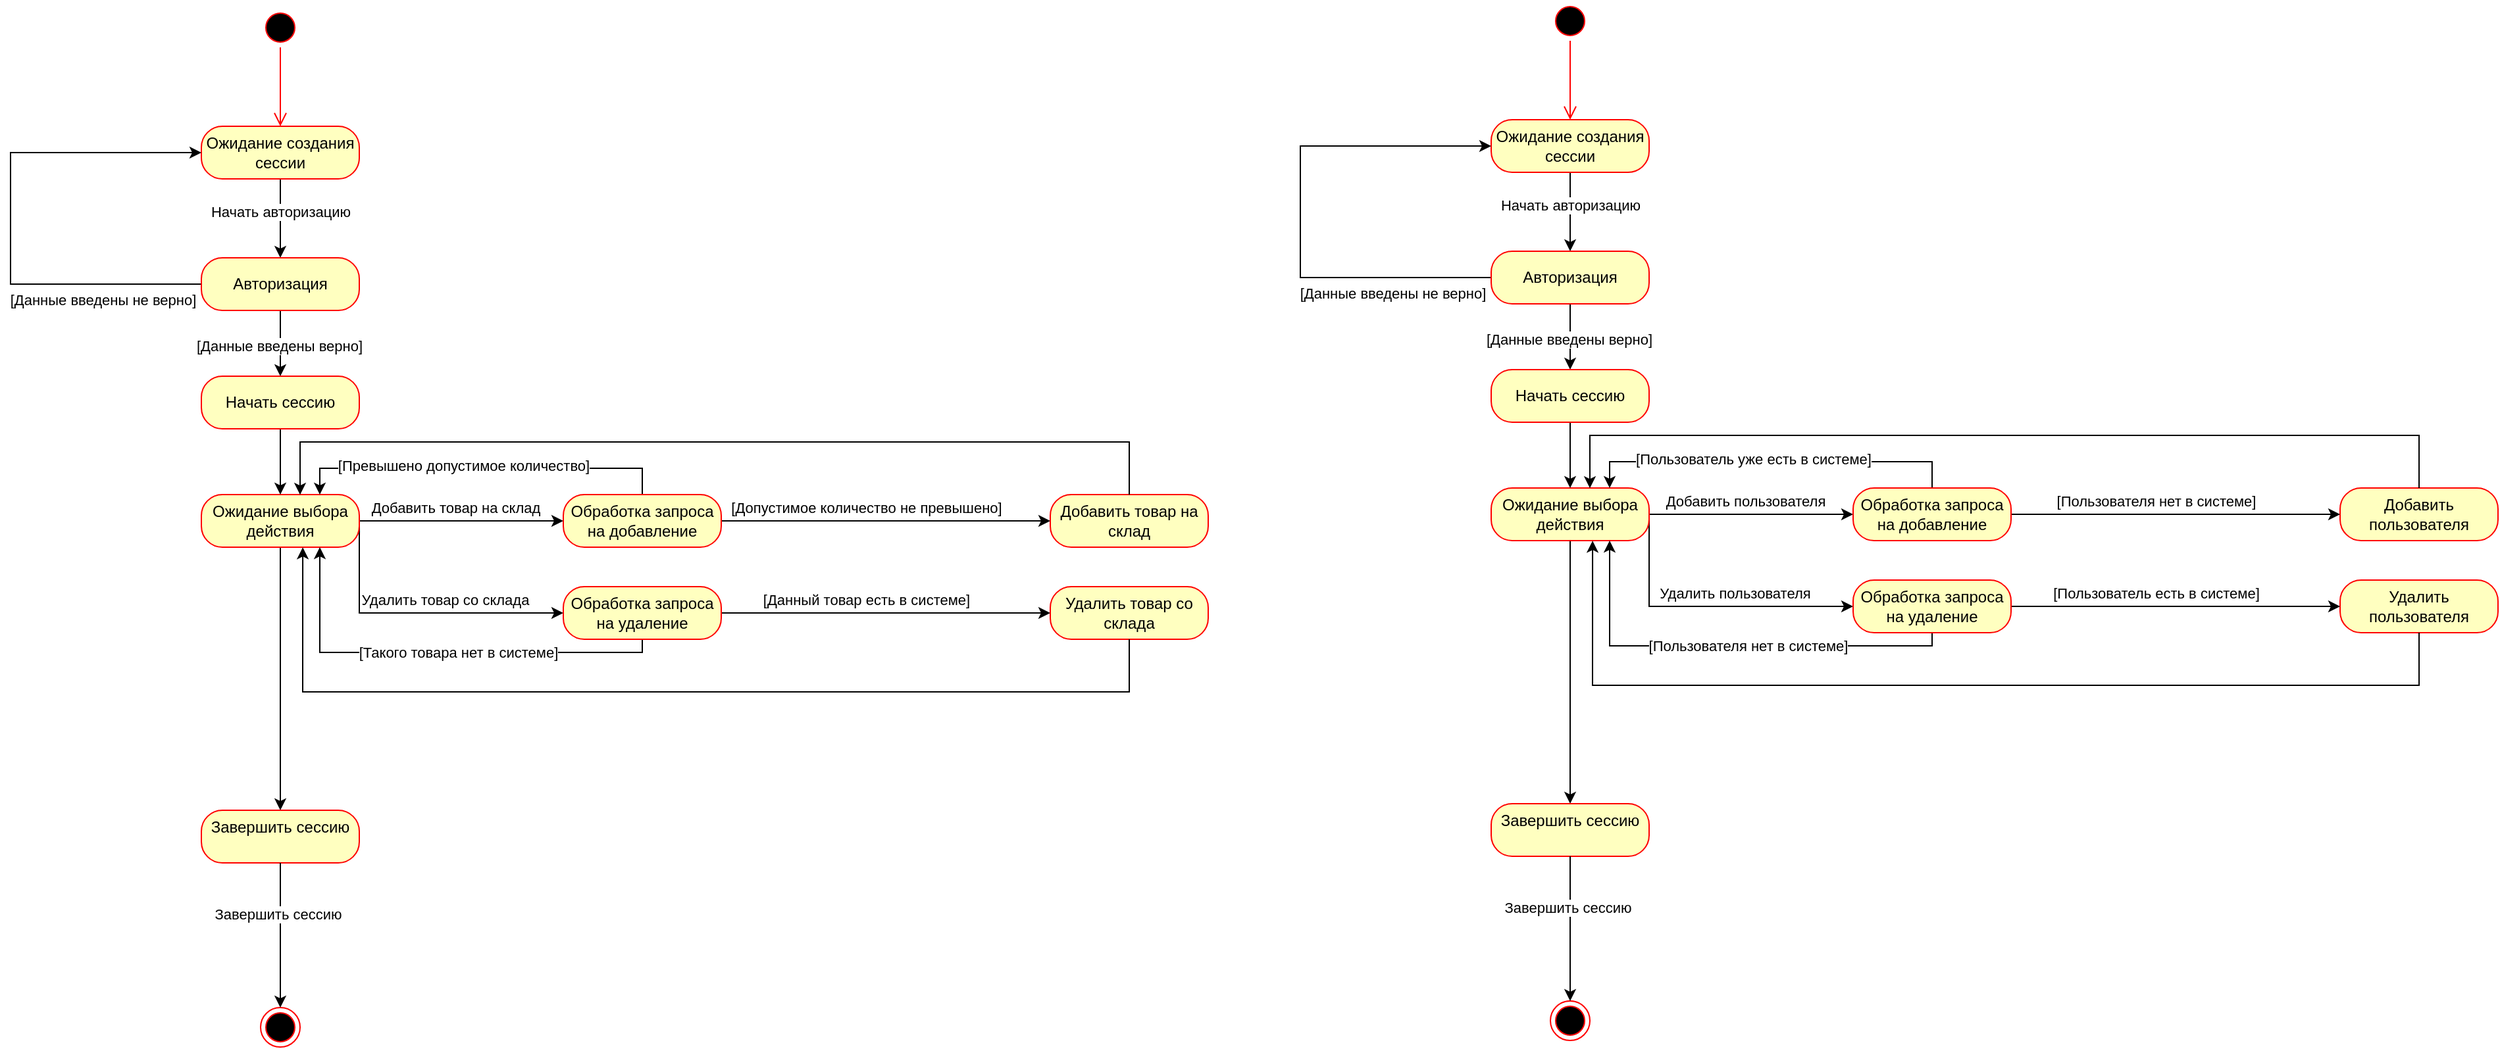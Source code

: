 <mxfile version="24.0.1" type="device">
  <diagram id="SjyvnTYL4WLvGiceQ5JA" name="Strona-1">
    <mxGraphModel dx="2868" dy="1492" grid="1" gridSize="10" guides="1" tooltips="1" connect="1" arrows="1" fold="1" page="1" pageScale="1" pageWidth="827" pageHeight="1169" math="0" shadow="0">
      <root>
        <mxCell id="0" />
        <mxCell id="1" parent="0" />
        <mxCell id="MYHG3JWobE4DRymCTWOl-1" value="" style="ellipse;html=1;shape=endState;fillColor=#000000;strokeColor=#ff0000;" vertex="1" parent="1">
          <mxGeometry x="250" y="800" width="30" height="30" as="geometry" />
        </mxCell>
        <mxCell id="MYHG3JWobE4DRymCTWOl-2" value="" style="ellipse;html=1;shape=startState;fillColor=#000000;strokeColor=#ff0000;" vertex="1" parent="1">
          <mxGeometry x="250" y="40" width="30" height="30" as="geometry" />
        </mxCell>
        <mxCell id="MYHG3JWobE4DRymCTWOl-3" value="" style="edgeStyle=orthogonalEdgeStyle;html=1;verticalAlign=bottom;endArrow=open;endSize=8;strokeColor=#ff0000;rounded=0;" edge="1" source="MYHG3JWobE4DRymCTWOl-2" parent="1">
          <mxGeometry relative="1" as="geometry">
            <mxPoint x="265" y="130" as="targetPoint" />
          </mxGeometry>
        </mxCell>
        <mxCell id="MYHG3JWobE4DRymCTWOl-18" style="edgeStyle=orthogonalEdgeStyle;rounded=0;orthogonalLoop=1;jettySize=auto;html=1;exitX=0.5;exitY=1;exitDx=0;exitDy=0;" edge="1" parent="1" source="MYHG3JWobE4DRymCTWOl-5" target="MYHG3JWobE4DRymCTWOl-17">
          <mxGeometry relative="1" as="geometry" />
        </mxCell>
        <mxCell id="MYHG3JWobE4DRymCTWOl-21" value="Начать авторизацию" style="edgeLabel;html=1;align=center;verticalAlign=middle;resizable=0;points=[];" vertex="1" connectable="0" parent="MYHG3JWobE4DRymCTWOl-18">
          <mxGeometry x="-0.168" relative="1" as="geometry">
            <mxPoint as="offset" />
          </mxGeometry>
        </mxCell>
        <mxCell id="MYHG3JWobE4DRymCTWOl-5" value="Ожидание создания сессии" style="rounded=1;whiteSpace=wrap;html=1;arcSize=40;fontColor=#000000;fillColor=#ffffc0;strokeColor=#ff0000;" vertex="1" parent="1">
          <mxGeometry x="205" y="130" width="120" height="40" as="geometry" />
        </mxCell>
        <mxCell id="MYHG3JWobE4DRymCTWOl-7" value="Добавить товар на склад" style="rounded=1;whiteSpace=wrap;html=1;arcSize=40;fontColor=#000000;fillColor=#ffffc0;strokeColor=#ff0000;" vertex="1" parent="1">
          <mxGeometry x="850" y="410" width="120" height="40" as="geometry" />
        </mxCell>
        <mxCell id="MYHG3JWobE4DRymCTWOl-8" value="Удалить товар со склада" style="rounded=1;whiteSpace=wrap;html=1;arcSize=40;fontColor=#000000;fillColor=#ffffc0;strokeColor=#ff0000;" vertex="1" parent="1">
          <mxGeometry x="850" y="480" width="120" height="40" as="geometry" />
        </mxCell>
        <mxCell id="MYHG3JWobE4DRymCTWOl-29" style="edgeStyle=orthogonalEdgeStyle;rounded=0;orthogonalLoop=1;jettySize=auto;html=1;exitX=1;exitY=0.5;exitDx=0;exitDy=0;" edge="1" parent="1" source="MYHG3JWobE4DRymCTWOl-9">
          <mxGeometry relative="1" as="geometry">
            <mxPoint x="480" y="430" as="targetPoint" />
          </mxGeometry>
        </mxCell>
        <mxCell id="MYHG3JWobE4DRymCTWOl-31" value="Добавить товар на склад" style="edgeLabel;html=1;align=center;verticalAlign=middle;resizable=0;points=[];" vertex="1" connectable="0" parent="MYHG3JWobE4DRymCTWOl-29">
          <mxGeometry x="-0.063" y="1" relative="1" as="geometry">
            <mxPoint y="-9" as="offset" />
          </mxGeometry>
        </mxCell>
        <mxCell id="MYHG3JWobE4DRymCTWOl-30" style="edgeStyle=orthogonalEdgeStyle;rounded=0;orthogonalLoop=1;jettySize=auto;html=1;exitX=1;exitY=0.5;exitDx=0;exitDy=0;entryX=0;entryY=0.5;entryDx=0;entryDy=0;" edge="1" parent="1" source="MYHG3JWobE4DRymCTWOl-9" target="MYHG3JWobE4DRymCTWOl-10">
          <mxGeometry relative="1" as="geometry">
            <mxPoint x="460" y="500" as="targetPoint" />
            <Array as="points">
              <mxPoint x="325" y="500" />
            </Array>
          </mxGeometry>
        </mxCell>
        <mxCell id="MYHG3JWobE4DRymCTWOl-39" style="edgeStyle=orthogonalEdgeStyle;rounded=0;orthogonalLoop=1;jettySize=auto;html=1;exitX=0.5;exitY=1;exitDx=0;exitDy=0;" edge="1" parent="1" source="MYHG3JWobE4DRymCTWOl-9" target="MYHG3JWobE4DRymCTWOl-12">
          <mxGeometry relative="1" as="geometry" />
        </mxCell>
        <mxCell id="MYHG3JWobE4DRymCTWOl-9" value="Ожидание выбора действия" style="rounded=1;whiteSpace=wrap;html=1;arcSize=40;fontColor=#000000;fillColor=#ffffc0;strokeColor=#ff0000;" vertex="1" parent="1">
          <mxGeometry x="205" y="410" width="120" height="40" as="geometry" />
        </mxCell>
        <mxCell id="MYHG3JWobE4DRymCTWOl-35" style="edgeStyle=orthogonalEdgeStyle;rounded=0;orthogonalLoop=1;jettySize=auto;html=1;exitX=0.5;exitY=1;exitDx=0;exitDy=0;entryX=0.75;entryY=1;entryDx=0;entryDy=0;" edge="1" parent="1" source="MYHG3JWobE4DRymCTWOl-10" target="MYHG3JWobE4DRymCTWOl-9">
          <mxGeometry relative="1" as="geometry">
            <Array as="points">
              <mxPoint x="540" y="530" />
              <mxPoint x="295" y="530" />
            </Array>
          </mxGeometry>
        </mxCell>
        <mxCell id="MYHG3JWobE4DRymCTWOl-42" style="edgeStyle=orthogonalEdgeStyle;rounded=0;orthogonalLoop=1;jettySize=auto;html=1;exitX=1;exitY=0.5;exitDx=0;exitDy=0;entryX=0;entryY=0.5;entryDx=0;entryDy=0;" edge="1" parent="1" source="MYHG3JWobE4DRymCTWOl-10" target="MYHG3JWobE4DRymCTWOl-8">
          <mxGeometry relative="1" as="geometry" />
        </mxCell>
        <mxCell id="MYHG3JWobE4DRymCTWOl-45" value="[Данный товар есть в системе]" style="edgeLabel;html=1;align=center;verticalAlign=middle;resizable=0;points=[];" vertex="1" connectable="0" parent="MYHG3JWobE4DRymCTWOl-42">
          <mxGeometry x="-0.281" y="1" relative="1" as="geometry">
            <mxPoint x="20" y="-9" as="offset" />
          </mxGeometry>
        </mxCell>
        <mxCell id="MYHG3JWobE4DRymCTWOl-10" value="Обработка запроса на удаление" style="rounded=1;whiteSpace=wrap;html=1;arcSize=40;fontColor=#000000;fillColor=#ffffc0;strokeColor=#ff0000;" vertex="1" parent="1">
          <mxGeometry x="480" y="480" width="120" height="40" as="geometry" />
        </mxCell>
        <mxCell id="MYHG3JWobE4DRymCTWOl-34" style="edgeStyle=orthogonalEdgeStyle;rounded=0;orthogonalLoop=1;jettySize=auto;html=1;exitX=0.5;exitY=0;exitDx=0;exitDy=0;entryX=0.75;entryY=0;entryDx=0;entryDy=0;" edge="1" parent="1" source="MYHG3JWobE4DRymCTWOl-11" target="MYHG3JWobE4DRymCTWOl-9">
          <mxGeometry relative="1" as="geometry" />
        </mxCell>
        <mxCell id="MYHG3JWobE4DRymCTWOl-40" value="[Превышено допустимое количество]" style="edgeLabel;html=1;align=center;verticalAlign=middle;resizable=0;points=[];" vertex="1" connectable="0" parent="MYHG3JWobE4DRymCTWOl-34">
          <mxGeometry x="0.094" y="-2" relative="1" as="geometry">
            <mxPoint as="offset" />
          </mxGeometry>
        </mxCell>
        <mxCell id="MYHG3JWobE4DRymCTWOl-43" style="edgeStyle=orthogonalEdgeStyle;rounded=0;orthogonalLoop=1;jettySize=auto;html=1;entryX=0;entryY=0.5;entryDx=0;entryDy=0;exitX=1;exitY=0.5;exitDx=0;exitDy=0;" edge="1" parent="1" source="MYHG3JWobE4DRymCTWOl-11" target="MYHG3JWobE4DRymCTWOl-7">
          <mxGeometry relative="1" as="geometry">
            <mxPoint x="670" y="430" as="sourcePoint" />
          </mxGeometry>
        </mxCell>
        <mxCell id="MYHG3JWobE4DRymCTWOl-44" value="[Допустимое количество не превышено]" style="edgeLabel;html=1;align=center;verticalAlign=middle;resizable=0;points=[];" vertex="1" connectable="0" parent="MYHG3JWobE4DRymCTWOl-43">
          <mxGeometry x="-0.252" y="1" relative="1" as="geometry">
            <mxPoint x="16" y="-9" as="offset" />
          </mxGeometry>
        </mxCell>
        <mxCell id="MYHG3JWobE4DRymCTWOl-11" value="Обработка запроса на добавление" style="rounded=1;whiteSpace=wrap;html=1;arcSize=40;fontColor=#000000;fillColor=#ffffc0;strokeColor=#ff0000;" vertex="1" parent="1">
          <mxGeometry x="480" y="410" width="120" height="40" as="geometry" />
        </mxCell>
        <mxCell id="MYHG3JWobE4DRymCTWOl-12" value="Завершить сессию&lt;div&gt;&lt;br&gt;&lt;/div&gt;" style="rounded=1;whiteSpace=wrap;html=1;arcSize=40;fontColor=#000000;fillColor=#ffffc0;strokeColor=#ff0000;" vertex="1" parent="1">
          <mxGeometry x="205" y="650" width="120" height="40" as="geometry" />
        </mxCell>
        <mxCell id="MYHG3JWobE4DRymCTWOl-15" style="edgeStyle=orthogonalEdgeStyle;rounded=0;orthogonalLoop=1;jettySize=auto;html=1;exitX=0.5;exitY=1;exitDx=0;exitDy=0;" edge="1" parent="1" source="MYHG3JWobE4DRymCTWOl-12" target="MYHG3JWobE4DRymCTWOl-1">
          <mxGeometry relative="1" as="geometry">
            <mxPoint x="265" y="760" as="sourcePoint" />
          </mxGeometry>
        </mxCell>
        <mxCell id="MYHG3JWobE4DRymCTWOl-16" value="Завершить сессию" style="edgeLabel;html=1;align=center;verticalAlign=middle;resizable=0;points=[];" vertex="1" connectable="0" parent="MYHG3JWobE4DRymCTWOl-15">
          <mxGeometry x="-0.287" y="-2" relative="1" as="geometry">
            <mxPoint as="offset" />
          </mxGeometry>
        </mxCell>
        <mxCell id="MYHG3JWobE4DRymCTWOl-22" style="edgeStyle=orthogonalEdgeStyle;rounded=0;orthogonalLoop=1;jettySize=auto;html=1;exitX=0;exitY=0.5;exitDx=0;exitDy=0;entryX=0;entryY=0.5;entryDx=0;entryDy=0;" edge="1" parent="1" source="MYHG3JWobE4DRymCTWOl-17" target="MYHG3JWobE4DRymCTWOl-5">
          <mxGeometry relative="1" as="geometry">
            <Array as="points">
              <mxPoint x="60" y="250" />
              <mxPoint x="60" y="150" />
            </Array>
          </mxGeometry>
        </mxCell>
        <mxCell id="MYHG3JWobE4DRymCTWOl-23" value="[Данные введены не верно]" style="edgeLabel;html=1;align=center;verticalAlign=middle;resizable=0;points=[];" vertex="1" connectable="0" parent="MYHG3JWobE4DRymCTWOl-22">
          <mxGeometry x="0.069" y="2" relative="1" as="geometry">
            <mxPoint x="72" y="75" as="offset" />
          </mxGeometry>
        </mxCell>
        <mxCell id="MYHG3JWobE4DRymCTWOl-25" style="edgeStyle=orthogonalEdgeStyle;rounded=0;orthogonalLoop=1;jettySize=auto;html=1;exitX=0.5;exitY=1;exitDx=0;exitDy=0;" edge="1" parent="1" source="MYHG3JWobE4DRymCTWOl-17" target="MYHG3JWobE4DRymCTWOl-24">
          <mxGeometry relative="1" as="geometry" />
        </mxCell>
        <mxCell id="MYHG3JWobE4DRymCTWOl-27" value="[Данные введены верно]" style="edgeLabel;html=1;align=center;verticalAlign=middle;resizable=0;points=[];" vertex="1" connectable="0" parent="MYHG3JWobE4DRymCTWOl-25">
          <mxGeometry x="0.051" y="-1" relative="1" as="geometry">
            <mxPoint as="offset" />
          </mxGeometry>
        </mxCell>
        <mxCell id="MYHG3JWobE4DRymCTWOl-17" value="Авторизация" style="rounded=1;whiteSpace=wrap;html=1;arcSize=40;fontColor=#000000;fillColor=#ffffc0;strokeColor=#ff0000;" vertex="1" parent="1">
          <mxGeometry x="205" y="230" width="120" height="40" as="geometry" />
        </mxCell>
        <mxCell id="MYHG3JWobE4DRymCTWOl-28" style="edgeStyle=orthogonalEdgeStyle;rounded=0;orthogonalLoop=1;jettySize=auto;html=1;exitX=0.5;exitY=1;exitDx=0;exitDy=0;" edge="1" parent="1" source="MYHG3JWobE4DRymCTWOl-24" target="MYHG3JWobE4DRymCTWOl-9">
          <mxGeometry relative="1" as="geometry" />
        </mxCell>
        <mxCell id="MYHG3JWobE4DRymCTWOl-24" value="Начать сессию" style="rounded=1;whiteSpace=wrap;html=1;arcSize=40;fontColor=#000000;fillColor=#ffffc0;strokeColor=#ff0000;" vertex="1" parent="1">
          <mxGeometry x="205" y="320" width="120" height="40" as="geometry" />
        </mxCell>
        <mxCell id="MYHG3JWobE4DRymCTWOl-32" value="Удалить товар со склада" style="edgeLabel;html=1;align=center;verticalAlign=middle;resizable=0;points=[];" vertex="1" connectable="0" parent="1">
          <mxGeometry x="389.998" y="490" as="geometry" />
        </mxCell>
        <mxCell id="MYHG3JWobE4DRymCTWOl-37" style="edgeStyle=orthogonalEdgeStyle;rounded=0;orthogonalLoop=1;jettySize=auto;html=1;exitX=0.5;exitY=0;exitDx=0;exitDy=0;entryX=0.625;entryY=0.003;entryDx=0;entryDy=0;entryPerimeter=0;" edge="1" parent="1" source="MYHG3JWobE4DRymCTWOl-7" target="MYHG3JWobE4DRymCTWOl-9">
          <mxGeometry relative="1" as="geometry">
            <Array as="points">
              <mxPoint x="910" y="370" />
              <mxPoint x="280" y="370" />
            </Array>
          </mxGeometry>
        </mxCell>
        <mxCell id="MYHG3JWobE4DRymCTWOl-38" style="edgeStyle=orthogonalEdgeStyle;rounded=0;orthogonalLoop=1;jettySize=auto;html=1;exitX=0.5;exitY=1;exitDx=0;exitDy=0;entryX=0.642;entryY=1.003;entryDx=0;entryDy=0;entryPerimeter=0;" edge="1" parent="1" source="MYHG3JWobE4DRymCTWOl-8" target="MYHG3JWobE4DRymCTWOl-9">
          <mxGeometry relative="1" as="geometry">
            <Array as="points">
              <mxPoint x="910" y="560" />
              <mxPoint x="282" y="560" />
            </Array>
          </mxGeometry>
        </mxCell>
        <mxCell id="MYHG3JWobE4DRymCTWOl-41" value="[Такого товара нет в системе]" style="edgeLabel;html=1;align=center;verticalAlign=middle;resizable=0;points=[];" vertex="1" connectable="0" parent="1">
          <mxGeometry x="400.003" y="530.0" as="geometry" />
        </mxCell>
        <mxCell id="MYHG3JWobE4DRymCTWOl-47" value="" style="ellipse;html=1;shape=endState;fillColor=#000000;strokeColor=#ff0000;" vertex="1" parent="1">
          <mxGeometry x="1230" y="795" width="30" height="30" as="geometry" />
        </mxCell>
        <mxCell id="MYHG3JWobE4DRymCTWOl-48" value="" style="ellipse;html=1;shape=startState;fillColor=#000000;strokeColor=#ff0000;" vertex="1" parent="1">
          <mxGeometry x="1230" y="35" width="30" height="30" as="geometry" />
        </mxCell>
        <mxCell id="MYHG3JWobE4DRymCTWOl-49" value="" style="edgeStyle=orthogonalEdgeStyle;html=1;verticalAlign=bottom;endArrow=open;endSize=8;strokeColor=#ff0000;rounded=0;" edge="1" parent="1" source="MYHG3JWobE4DRymCTWOl-48">
          <mxGeometry relative="1" as="geometry">
            <mxPoint x="1245" y="125" as="targetPoint" />
          </mxGeometry>
        </mxCell>
        <mxCell id="MYHG3JWobE4DRymCTWOl-50" style="edgeStyle=orthogonalEdgeStyle;rounded=0;orthogonalLoop=1;jettySize=auto;html=1;exitX=0.5;exitY=1;exitDx=0;exitDy=0;" edge="1" parent="1" source="MYHG3JWobE4DRymCTWOl-52" target="MYHG3JWobE4DRymCTWOl-76">
          <mxGeometry relative="1" as="geometry" />
        </mxCell>
        <mxCell id="MYHG3JWobE4DRymCTWOl-51" value="Начать авторизацию" style="edgeLabel;html=1;align=center;verticalAlign=middle;resizable=0;points=[];" vertex="1" connectable="0" parent="MYHG3JWobE4DRymCTWOl-50">
          <mxGeometry x="-0.168" relative="1" as="geometry">
            <mxPoint as="offset" />
          </mxGeometry>
        </mxCell>
        <mxCell id="MYHG3JWobE4DRymCTWOl-52" value="Ожидание создания сессии" style="rounded=1;whiteSpace=wrap;html=1;arcSize=40;fontColor=#000000;fillColor=#ffffc0;strokeColor=#ff0000;" vertex="1" parent="1">
          <mxGeometry x="1185" y="125" width="120" height="40" as="geometry" />
        </mxCell>
        <mxCell id="MYHG3JWobE4DRymCTWOl-53" value="Добавить пользователя" style="rounded=1;whiteSpace=wrap;html=1;arcSize=40;fontColor=#000000;fillColor=#ffffc0;strokeColor=#ff0000;" vertex="1" parent="1">
          <mxGeometry x="1830" y="405" width="120" height="40" as="geometry" />
        </mxCell>
        <mxCell id="MYHG3JWobE4DRymCTWOl-54" value="Удалить пользователя" style="rounded=1;whiteSpace=wrap;html=1;arcSize=40;fontColor=#000000;fillColor=#ffffc0;strokeColor=#ff0000;" vertex="1" parent="1">
          <mxGeometry x="1830" y="475" width="120" height="40" as="geometry" />
        </mxCell>
        <mxCell id="MYHG3JWobE4DRymCTWOl-55" style="edgeStyle=orthogonalEdgeStyle;rounded=0;orthogonalLoop=1;jettySize=auto;html=1;exitX=1;exitY=0.5;exitDx=0;exitDy=0;" edge="1" parent="1" source="MYHG3JWobE4DRymCTWOl-59">
          <mxGeometry relative="1" as="geometry">
            <mxPoint x="1460" y="425" as="targetPoint" />
          </mxGeometry>
        </mxCell>
        <mxCell id="MYHG3JWobE4DRymCTWOl-56" value="Добавить пользователя" style="edgeLabel;html=1;align=center;verticalAlign=middle;resizable=0;points=[];" vertex="1" connectable="0" parent="MYHG3JWobE4DRymCTWOl-55">
          <mxGeometry x="-0.063" y="1" relative="1" as="geometry">
            <mxPoint y="-9" as="offset" />
          </mxGeometry>
        </mxCell>
        <mxCell id="MYHG3JWobE4DRymCTWOl-57" style="edgeStyle=orthogonalEdgeStyle;rounded=0;orthogonalLoop=1;jettySize=auto;html=1;exitX=1;exitY=0.5;exitDx=0;exitDy=0;entryX=0;entryY=0.5;entryDx=0;entryDy=0;" edge="1" parent="1" source="MYHG3JWobE4DRymCTWOl-59" target="MYHG3JWobE4DRymCTWOl-63">
          <mxGeometry relative="1" as="geometry">
            <mxPoint x="1440" y="495" as="targetPoint" />
            <Array as="points">
              <mxPoint x="1305" y="495" />
            </Array>
          </mxGeometry>
        </mxCell>
        <mxCell id="MYHG3JWobE4DRymCTWOl-58" style="edgeStyle=orthogonalEdgeStyle;rounded=0;orthogonalLoop=1;jettySize=auto;html=1;exitX=0.5;exitY=1;exitDx=0;exitDy=0;" edge="1" parent="1" source="MYHG3JWobE4DRymCTWOl-59" target="MYHG3JWobE4DRymCTWOl-69">
          <mxGeometry relative="1" as="geometry" />
        </mxCell>
        <mxCell id="MYHG3JWobE4DRymCTWOl-59" value="Ожидание выбора действия" style="rounded=1;whiteSpace=wrap;html=1;arcSize=40;fontColor=#000000;fillColor=#ffffc0;strokeColor=#ff0000;" vertex="1" parent="1">
          <mxGeometry x="1185" y="405" width="120" height="40" as="geometry" />
        </mxCell>
        <mxCell id="MYHG3JWobE4DRymCTWOl-60" style="edgeStyle=orthogonalEdgeStyle;rounded=0;orthogonalLoop=1;jettySize=auto;html=1;exitX=0.5;exitY=1;exitDx=0;exitDy=0;entryX=0.75;entryY=1;entryDx=0;entryDy=0;" edge="1" parent="1" source="MYHG3JWobE4DRymCTWOl-63" target="MYHG3JWobE4DRymCTWOl-59">
          <mxGeometry relative="1" as="geometry">
            <Array as="points">
              <mxPoint x="1520" y="525" />
              <mxPoint x="1275" y="525" />
            </Array>
          </mxGeometry>
        </mxCell>
        <mxCell id="MYHG3JWobE4DRymCTWOl-61" style="edgeStyle=orthogonalEdgeStyle;rounded=0;orthogonalLoop=1;jettySize=auto;html=1;exitX=1;exitY=0.5;exitDx=0;exitDy=0;entryX=0;entryY=0.5;entryDx=0;entryDy=0;" edge="1" parent="1" source="MYHG3JWobE4DRymCTWOl-63" target="MYHG3JWobE4DRymCTWOl-54">
          <mxGeometry relative="1" as="geometry" />
        </mxCell>
        <mxCell id="MYHG3JWobE4DRymCTWOl-62" value="[Пользователь есть в системе]" style="edgeLabel;html=1;align=center;verticalAlign=middle;resizable=0;points=[];" vertex="1" connectable="0" parent="MYHG3JWobE4DRymCTWOl-61">
          <mxGeometry x="-0.281" y="1" relative="1" as="geometry">
            <mxPoint x="20" y="-9" as="offset" />
          </mxGeometry>
        </mxCell>
        <mxCell id="MYHG3JWobE4DRymCTWOl-63" value="Обработка запроса на удаление" style="rounded=1;whiteSpace=wrap;html=1;arcSize=40;fontColor=#000000;fillColor=#ffffc0;strokeColor=#ff0000;" vertex="1" parent="1">
          <mxGeometry x="1460" y="475" width="120" height="40" as="geometry" />
        </mxCell>
        <mxCell id="MYHG3JWobE4DRymCTWOl-64" style="edgeStyle=orthogonalEdgeStyle;rounded=0;orthogonalLoop=1;jettySize=auto;html=1;exitX=0.5;exitY=0;exitDx=0;exitDy=0;entryX=0.75;entryY=0;entryDx=0;entryDy=0;" edge="1" parent="1" source="MYHG3JWobE4DRymCTWOl-68" target="MYHG3JWobE4DRymCTWOl-59">
          <mxGeometry relative="1" as="geometry" />
        </mxCell>
        <mxCell id="MYHG3JWobE4DRymCTWOl-65" value="[Пользователь уже есть в системе]" style="edgeLabel;html=1;align=center;verticalAlign=middle;resizable=0;points=[];" vertex="1" connectable="0" parent="MYHG3JWobE4DRymCTWOl-64">
          <mxGeometry x="0.094" y="-2" relative="1" as="geometry">
            <mxPoint as="offset" />
          </mxGeometry>
        </mxCell>
        <mxCell id="MYHG3JWobE4DRymCTWOl-66" style="edgeStyle=orthogonalEdgeStyle;rounded=0;orthogonalLoop=1;jettySize=auto;html=1;entryX=0;entryY=0.5;entryDx=0;entryDy=0;exitX=1;exitY=0.5;exitDx=0;exitDy=0;" edge="1" parent="1" source="MYHG3JWobE4DRymCTWOl-68" target="MYHG3JWobE4DRymCTWOl-53">
          <mxGeometry relative="1" as="geometry">
            <mxPoint x="1650" y="425" as="sourcePoint" />
          </mxGeometry>
        </mxCell>
        <mxCell id="MYHG3JWobE4DRymCTWOl-67" value="[Пользователя нет в системе]" style="edgeLabel;html=1;align=center;verticalAlign=middle;resizable=0;points=[];" vertex="1" connectable="0" parent="MYHG3JWobE4DRymCTWOl-66">
          <mxGeometry x="-0.252" y="1" relative="1" as="geometry">
            <mxPoint x="16" y="-9" as="offset" />
          </mxGeometry>
        </mxCell>
        <mxCell id="MYHG3JWobE4DRymCTWOl-68" value="Обработка запроса на добавление" style="rounded=1;whiteSpace=wrap;html=1;arcSize=40;fontColor=#000000;fillColor=#ffffc0;strokeColor=#ff0000;" vertex="1" parent="1">
          <mxGeometry x="1460" y="405" width="120" height="40" as="geometry" />
        </mxCell>
        <mxCell id="MYHG3JWobE4DRymCTWOl-69" value="Завершить сессию&lt;div&gt;&lt;br&gt;&lt;/div&gt;" style="rounded=1;whiteSpace=wrap;html=1;arcSize=40;fontColor=#000000;fillColor=#ffffc0;strokeColor=#ff0000;" vertex="1" parent="1">
          <mxGeometry x="1185" y="645" width="120" height="40" as="geometry" />
        </mxCell>
        <mxCell id="MYHG3JWobE4DRymCTWOl-70" style="edgeStyle=orthogonalEdgeStyle;rounded=0;orthogonalLoop=1;jettySize=auto;html=1;exitX=0.5;exitY=1;exitDx=0;exitDy=0;" edge="1" parent="1" source="MYHG3JWobE4DRymCTWOl-69" target="MYHG3JWobE4DRymCTWOl-47">
          <mxGeometry relative="1" as="geometry">
            <mxPoint x="1245" y="755" as="sourcePoint" />
          </mxGeometry>
        </mxCell>
        <mxCell id="MYHG3JWobE4DRymCTWOl-71" value="Завершить сессию" style="edgeLabel;html=1;align=center;verticalAlign=middle;resizable=0;points=[];" vertex="1" connectable="0" parent="MYHG3JWobE4DRymCTWOl-70">
          <mxGeometry x="-0.287" y="-2" relative="1" as="geometry">
            <mxPoint as="offset" />
          </mxGeometry>
        </mxCell>
        <mxCell id="MYHG3JWobE4DRymCTWOl-72" style="edgeStyle=orthogonalEdgeStyle;rounded=0;orthogonalLoop=1;jettySize=auto;html=1;exitX=0;exitY=0.5;exitDx=0;exitDy=0;entryX=0;entryY=0.5;entryDx=0;entryDy=0;" edge="1" parent="1" source="MYHG3JWobE4DRymCTWOl-76" target="MYHG3JWobE4DRymCTWOl-52">
          <mxGeometry relative="1" as="geometry">
            <Array as="points">
              <mxPoint x="1040" y="245" />
              <mxPoint x="1040" y="145" />
            </Array>
          </mxGeometry>
        </mxCell>
        <mxCell id="MYHG3JWobE4DRymCTWOl-73" value="[Данные введены не верно]" style="edgeLabel;html=1;align=center;verticalAlign=middle;resizable=0;points=[];" vertex="1" connectable="0" parent="MYHG3JWobE4DRymCTWOl-72">
          <mxGeometry x="0.069" y="2" relative="1" as="geometry">
            <mxPoint x="72" y="75" as="offset" />
          </mxGeometry>
        </mxCell>
        <mxCell id="MYHG3JWobE4DRymCTWOl-74" style="edgeStyle=orthogonalEdgeStyle;rounded=0;orthogonalLoop=1;jettySize=auto;html=1;exitX=0.5;exitY=1;exitDx=0;exitDy=0;" edge="1" parent="1" source="MYHG3JWobE4DRymCTWOl-76" target="MYHG3JWobE4DRymCTWOl-78">
          <mxGeometry relative="1" as="geometry" />
        </mxCell>
        <mxCell id="MYHG3JWobE4DRymCTWOl-75" value="[Данные введены верно]" style="edgeLabel;html=1;align=center;verticalAlign=middle;resizable=0;points=[];" vertex="1" connectable="0" parent="MYHG3JWobE4DRymCTWOl-74">
          <mxGeometry x="0.051" y="-1" relative="1" as="geometry">
            <mxPoint as="offset" />
          </mxGeometry>
        </mxCell>
        <mxCell id="MYHG3JWobE4DRymCTWOl-76" value="Авторизация" style="rounded=1;whiteSpace=wrap;html=1;arcSize=40;fontColor=#000000;fillColor=#ffffc0;strokeColor=#ff0000;" vertex="1" parent="1">
          <mxGeometry x="1185" y="225" width="120" height="40" as="geometry" />
        </mxCell>
        <mxCell id="MYHG3JWobE4DRymCTWOl-77" style="edgeStyle=orthogonalEdgeStyle;rounded=0;orthogonalLoop=1;jettySize=auto;html=1;exitX=0.5;exitY=1;exitDx=0;exitDy=0;" edge="1" parent="1" source="MYHG3JWobE4DRymCTWOl-78" target="MYHG3JWobE4DRymCTWOl-59">
          <mxGeometry relative="1" as="geometry" />
        </mxCell>
        <mxCell id="MYHG3JWobE4DRymCTWOl-78" value="Начать сессию" style="rounded=1;whiteSpace=wrap;html=1;arcSize=40;fontColor=#000000;fillColor=#ffffc0;strokeColor=#ff0000;" vertex="1" parent="1">
          <mxGeometry x="1185" y="315" width="120" height="40" as="geometry" />
        </mxCell>
        <mxCell id="MYHG3JWobE4DRymCTWOl-79" value="Удалить пользователя" style="edgeLabel;html=1;align=center;verticalAlign=middle;resizable=0;points=[];" vertex="1" connectable="0" parent="1">
          <mxGeometry x="1369.998" y="485" as="geometry" />
        </mxCell>
        <mxCell id="MYHG3JWobE4DRymCTWOl-80" style="edgeStyle=orthogonalEdgeStyle;rounded=0;orthogonalLoop=1;jettySize=auto;html=1;exitX=0.5;exitY=0;exitDx=0;exitDy=0;entryX=0.625;entryY=0.003;entryDx=0;entryDy=0;entryPerimeter=0;" edge="1" parent="1" source="MYHG3JWobE4DRymCTWOl-53" target="MYHG3JWobE4DRymCTWOl-59">
          <mxGeometry relative="1" as="geometry">
            <Array as="points">
              <mxPoint x="1890" y="365" />
              <mxPoint x="1260" y="365" />
            </Array>
          </mxGeometry>
        </mxCell>
        <mxCell id="MYHG3JWobE4DRymCTWOl-81" style="edgeStyle=orthogonalEdgeStyle;rounded=0;orthogonalLoop=1;jettySize=auto;html=1;exitX=0.5;exitY=1;exitDx=0;exitDy=0;entryX=0.642;entryY=1.003;entryDx=0;entryDy=0;entryPerimeter=0;" edge="1" parent="1" source="MYHG3JWobE4DRymCTWOl-54" target="MYHG3JWobE4DRymCTWOl-59">
          <mxGeometry relative="1" as="geometry">
            <Array as="points">
              <mxPoint x="1890" y="555" />
              <mxPoint x="1262" y="555" />
            </Array>
          </mxGeometry>
        </mxCell>
        <mxCell id="MYHG3JWobE4DRymCTWOl-82" value="[Пользователя нет в системе]" style="edgeLabel;html=1;align=center;verticalAlign=middle;resizable=0;points=[];" vertex="1" connectable="0" parent="1">
          <mxGeometry x="1380.003" y="525.0" as="geometry" />
        </mxCell>
      </root>
    </mxGraphModel>
  </diagram>
</mxfile>
